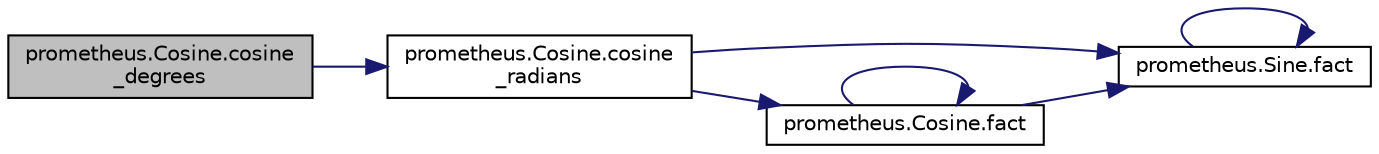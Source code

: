 digraph "prometheus.Cosine.cosine_degrees"
{
  edge [fontname="Helvetica",fontsize="10",labelfontname="Helvetica",labelfontsize="10"];
  node [fontname="Helvetica",fontsize="10",shape=record];
  rankdir="LR";
  Node1 [label="prometheus.Cosine.cosine\l_degrees",height=0.2,width=0.4,color="black", fillcolor="grey75", style="filled", fontcolor="black"];
  Node1 -> Node2 [color="midnightblue",fontsize="10",style="solid",fontname="Helvetica"];
  Node2 [label="prometheus.Cosine.cosine\l_radians",height=0.2,width=0.4,color="black", fillcolor="white", style="filled",URL="$classprometheus_1_1_cosine.html#a7e9ec76b84cbcf6a61689286056d466f"];
  Node2 -> Node3 [color="midnightblue",fontsize="10",style="solid",fontname="Helvetica"];
  Node3 [label="prometheus.Sine.fact",height=0.2,width=0.4,color="black", fillcolor="white", style="filled",URL="$classprometheus_1_1_sine.html#a1dfebb4deff04ae55ab5706eaf5e2b44"];
  Node3 -> Node3 [color="midnightblue",fontsize="10",style="solid",fontname="Helvetica"];
  Node2 -> Node4 [color="midnightblue",fontsize="10",style="solid",fontname="Helvetica"];
  Node4 [label="prometheus.Cosine.fact",height=0.2,width=0.4,color="black", fillcolor="white", style="filled",URL="$classprometheus_1_1_cosine.html#a65c3b1162f86debd5ccb153d65f880a8"];
  Node4 -> Node3 [color="midnightblue",fontsize="10",style="solid",fontname="Helvetica"];
  Node4 -> Node4 [color="midnightblue",fontsize="10",style="solid",fontname="Helvetica"];
}
